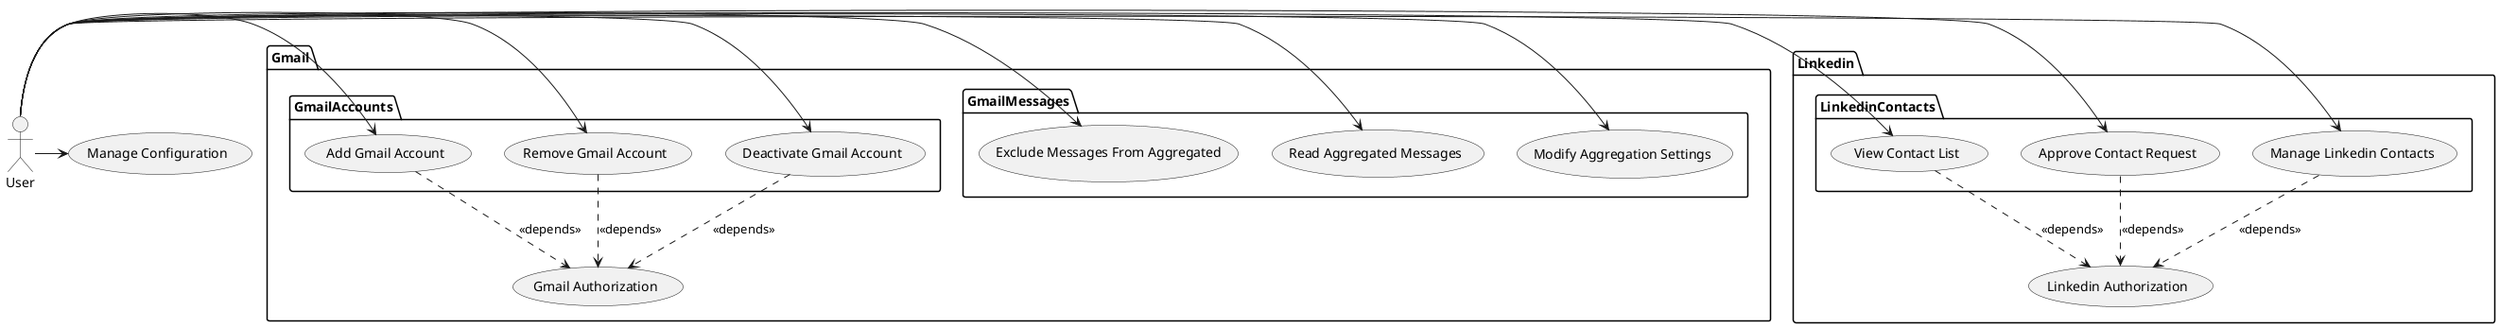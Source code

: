 @startuml
'https://plantuml.com/use-case-diagram

:User: as User

package Gmail {
    (Gmail Authorization) as (GmailAuth)
    package GmailMessages {
        (Modify Aggregation Settings)
        (Read Aggregated Messages)
        (Exclude Messages From Aggregated) as (ExcludeMessages)
    }

    package GmailAccounts {
        (Add Gmail Account)
        (Add Gmail Account) ..> (GmailAuth) : <<depends>>
        (Remove Gmail Account)
        (Remove Gmail Account) ..> (GmailAuth) : <<depends>>
        (Deactivate Gmail Account)
        (Deactivate Gmail Account) ..> (GmailAuth) : <<depends>>
    }
}

package Linkedin {
(Linkedin Authorization) as (LinkedinAuth)
    package LinkedinContacts {
        (Manage Linkedin Contacts)
        (Manage Linkedin Contacts) ..> (LinkedinAuth) : <<depends>>
        (Approve Contact Request)
        (Approve Contact Request) ..> (LinkedinAuth) : <<depends>>
        (View Contact List)
        (View Contact List) ..> (LinkedinAuth) : <<depends>>
        (View Contact List)
    }
}

User -> (Manage Configuration)
User -> (Add Gmail Account)
User -> (Remove Gmail Account)
User -> (Deactivate Gmail Account)
User -> (Modify Aggregation Settings)
User -> (Read Aggregated Messages)
User -> (ExcludeMessages)
User -> (View Contact List)
User -> (Approve Contact Request)
User -> (Manage Linkedin Contacts)


@enduml
